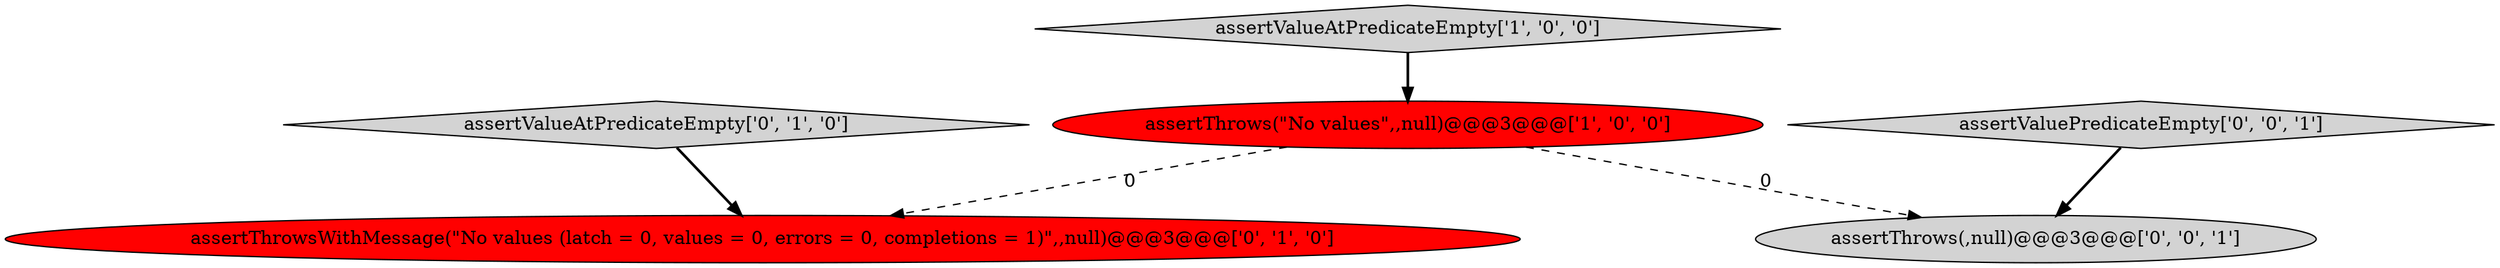 digraph {
1 [style = filled, label = "assertValueAtPredicateEmpty['1', '0', '0']", fillcolor = lightgray, shape = diamond image = "AAA0AAABBB1BBB"];
3 [style = filled, label = "assertValueAtPredicateEmpty['0', '1', '0']", fillcolor = lightgray, shape = diamond image = "AAA0AAABBB2BBB"];
2 [style = filled, label = "assertThrowsWithMessage(\"No values (latch = 0, values = 0, errors = 0, completions = 1)\",,null)@@@3@@@['0', '1', '0']", fillcolor = red, shape = ellipse image = "AAA1AAABBB2BBB"];
0 [style = filled, label = "assertThrows(\"No values\",,null)@@@3@@@['1', '0', '0']", fillcolor = red, shape = ellipse image = "AAA1AAABBB1BBB"];
4 [style = filled, label = "assertThrows(,null)@@@3@@@['0', '0', '1']", fillcolor = lightgray, shape = ellipse image = "AAA0AAABBB3BBB"];
5 [style = filled, label = "assertValuePredicateEmpty['0', '0', '1']", fillcolor = lightgray, shape = diamond image = "AAA0AAABBB3BBB"];
0->2 [style = dashed, label="0"];
0->4 [style = dashed, label="0"];
1->0 [style = bold, label=""];
3->2 [style = bold, label=""];
5->4 [style = bold, label=""];
}

